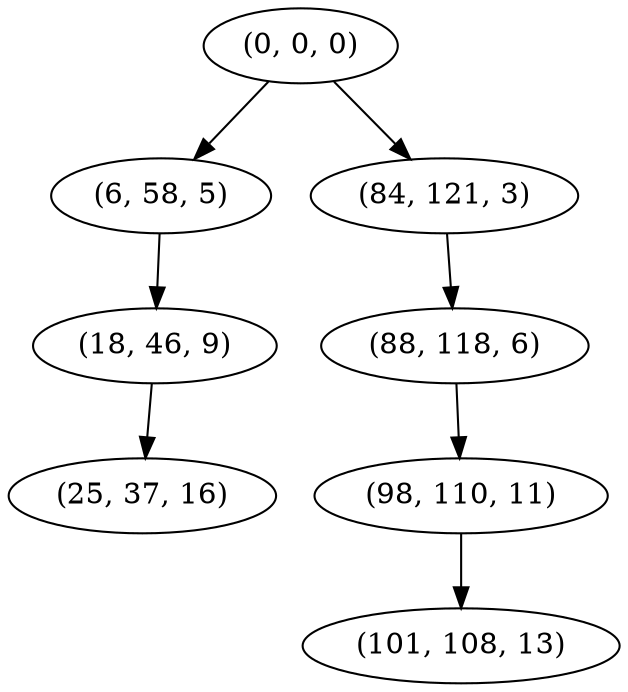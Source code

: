 digraph tree {
    "(0, 0, 0)";
    "(6, 58, 5)";
    "(18, 46, 9)";
    "(25, 37, 16)";
    "(84, 121, 3)";
    "(88, 118, 6)";
    "(98, 110, 11)";
    "(101, 108, 13)";
    "(0, 0, 0)" -> "(6, 58, 5)";
    "(0, 0, 0)" -> "(84, 121, 3)";
    "(6, 58, 5)" -> "(18, 46, 9)";
    "(18, 46, 9)" -> "(25, 37, 16)";
    "(84, 121, 3)" -> "(88, 118, 6)";
    "(88, 118, 6)" -> "(98, 110, 11)";
    "(98, 110, 11)" -> "(101, 108, 13)";
}
